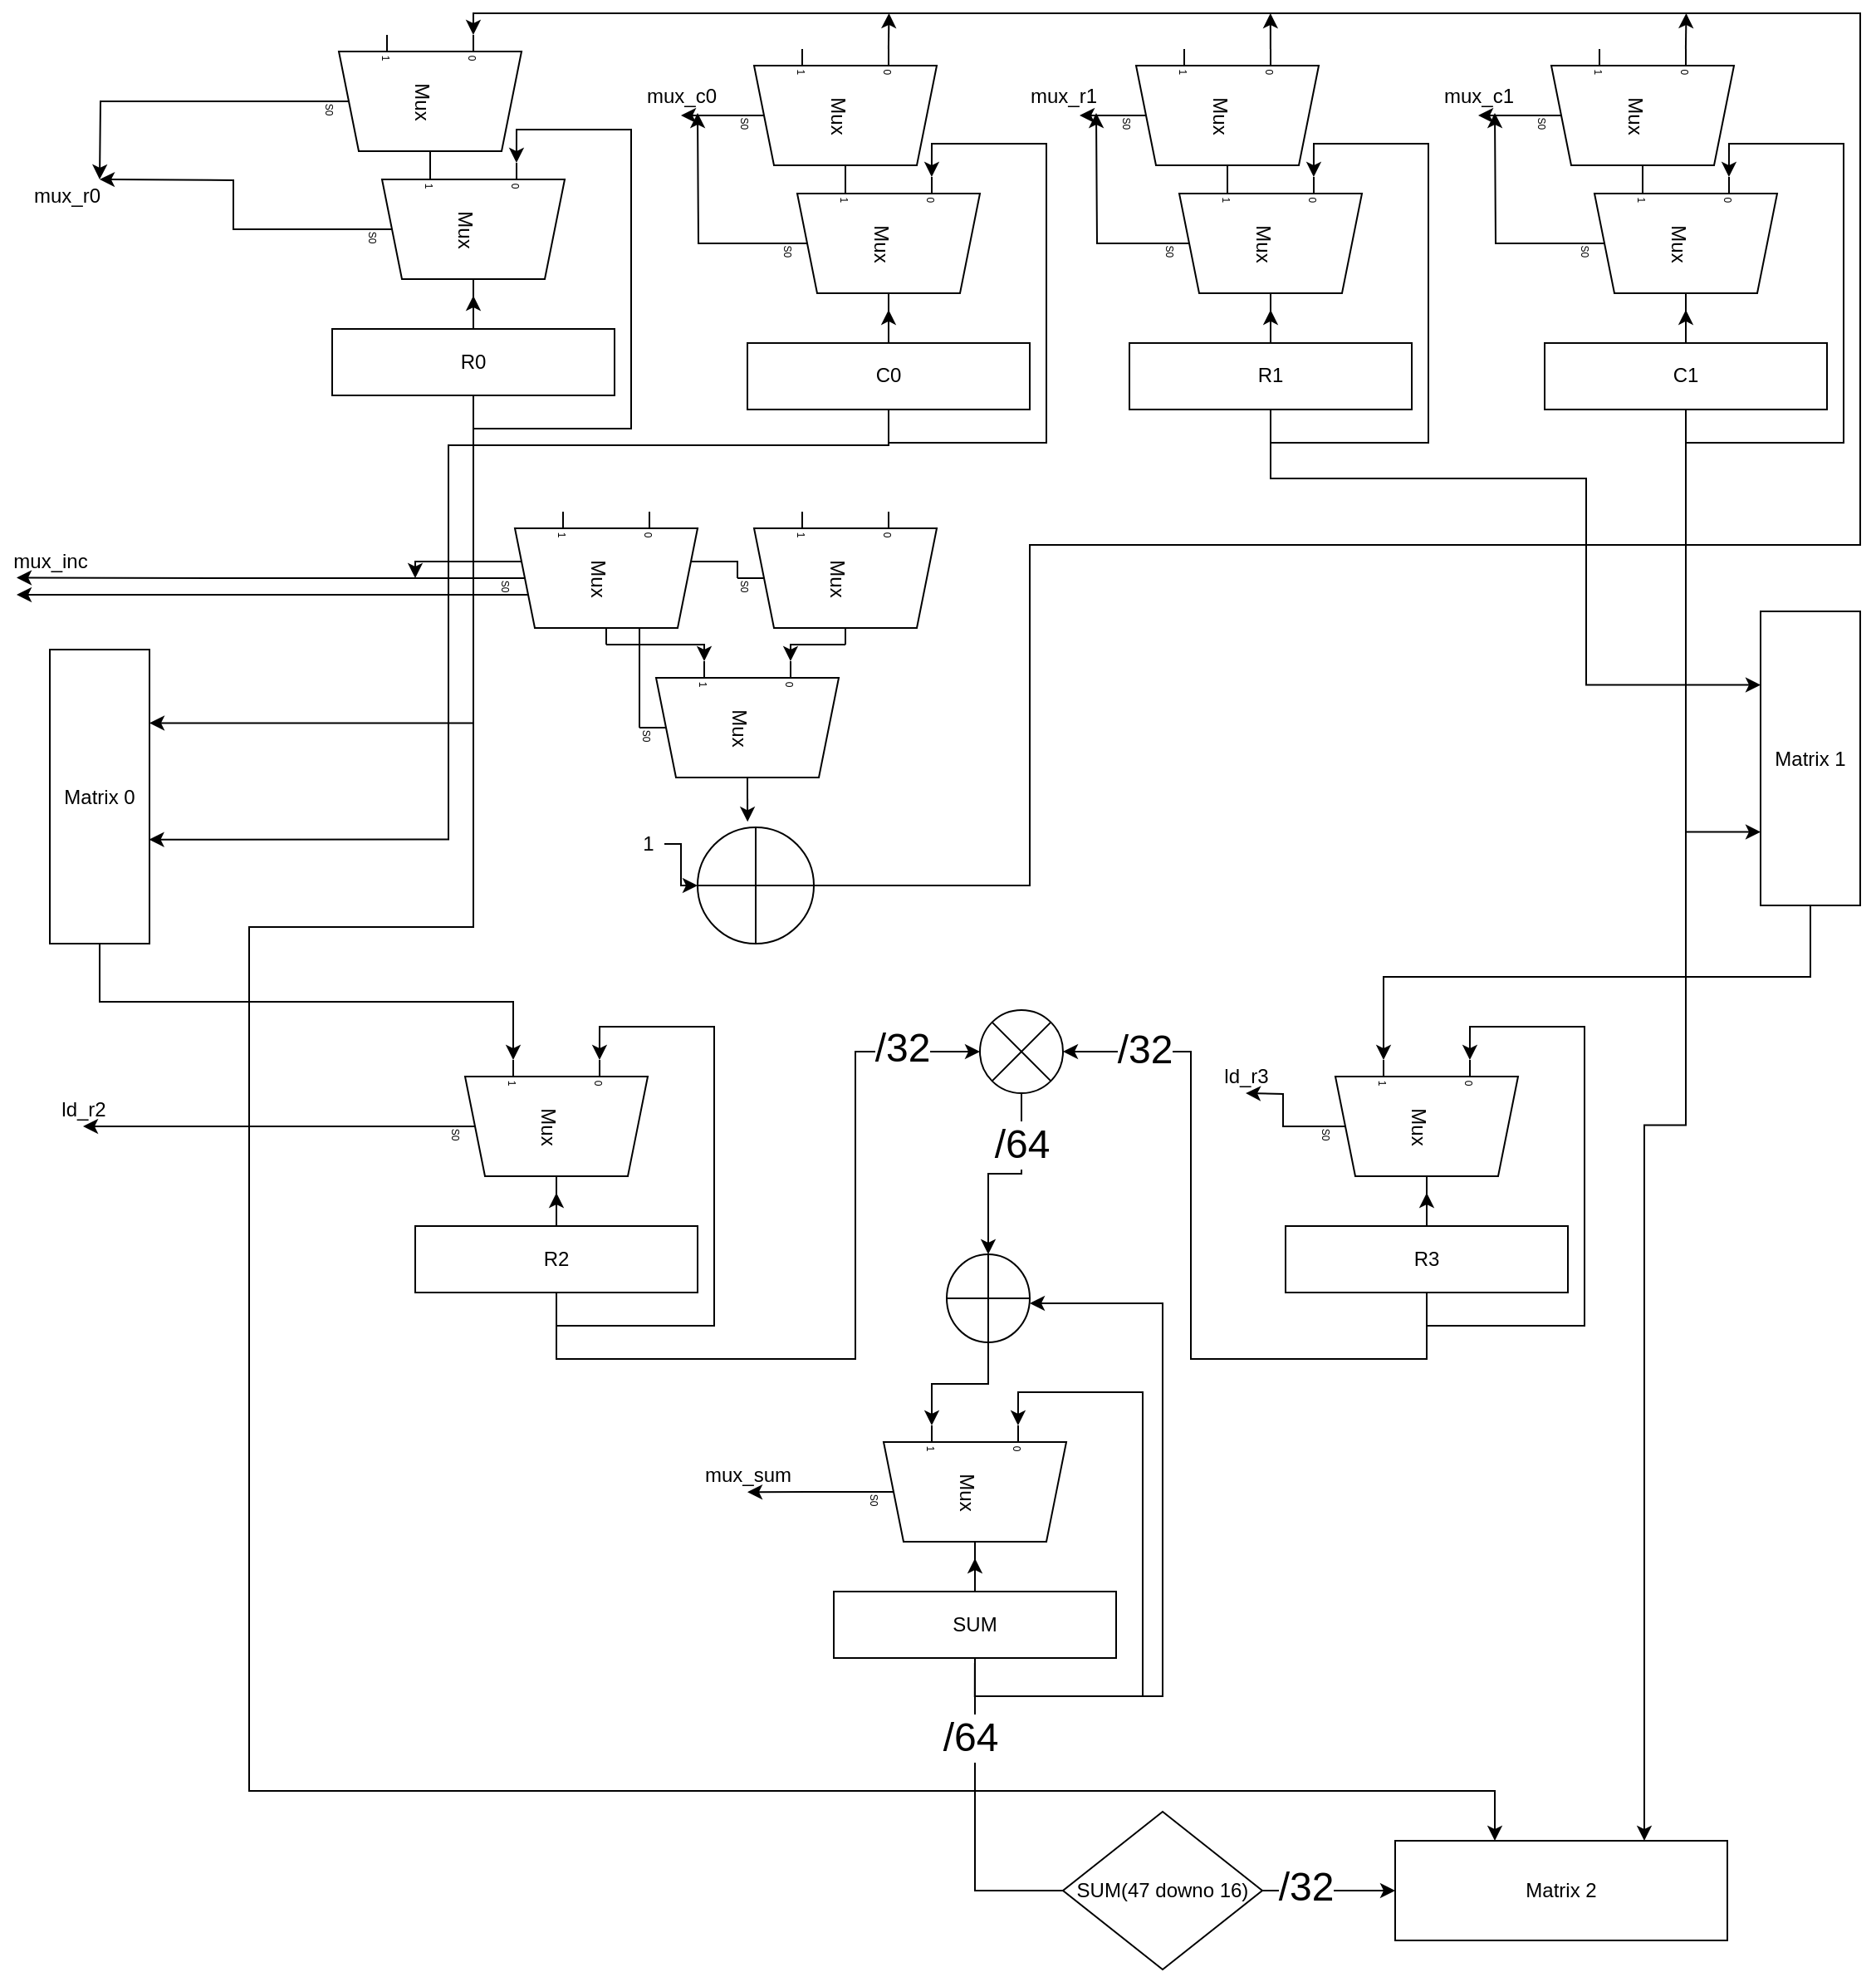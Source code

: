 <mxfile version="14.0.3" type="device"><diagram id="bier0dJQ8HMfBqhMeOsK" name="Page-1"><mxGraphModel dx="1745" dy="1095" grid="1" gridSize="10" guides="1" tooltips="1" connect="1" arrows="1" fold="1" page="1" pageScale="1" pageWidth="583" pageHeight="827" math="0" shadow="0"><root><mxCell id="0"/><mxCell id="1" parent="0"/><mxCell id="w5wVbVjlfQ4H_BnEVeeJ-58" style="edgeStyle=orthogonalEdgeStyle;rounded=0;orthogonalLoop=1;jettySize=auto;html=1;entryX=0.996;entryY=0.646;entryDx=0;entryDy=0;entryPerimeter=0;" edge="1" parent="1" source="w5wVbVjlfQ4H_BnEVeeJ-13" target="w5wVbVjlfQ4H_BnEVeeJ-55"><mxGeometry relative="1" as="geometry"><Array as="points"><mxPoint x="535" y="270"/><mxPoint x="270" y="270"/><mxPoint x="270" y="507"/></Array></mxGeometry></mxCell><mxCell id="w5wVbVjlfQ4H_BnEVeeJ-7" value="" style="edgeStyle=orthogonalEdgeStyle;rounded=0;orthogonalLoop=1;jettySize=auto;html=1;entryX=1;entryY=0.5;entryDx=0;entryDy=-5;entryPerimeter=0;" edge="1" parent="1" source="w5wVbVjlfQ4H_BnEVeeJ-1" target="w5wVbVjlfQ4H_BnEVeeJ-5"><mxGeometry relative="1" as="geometry"/></mxCell><mxCell id="w5wVbVjlfQ4H_BnEVeeJ-9" style="edgeStyle=orthogonalEdgeStyle;rounded=0;orthogonalLoop=1;jettySize=auto;html=1;entryX=0;entryY=0.217;entryDx=0;entryDy=3;entryPerimeter=0;" edge="1" parent="1" source="w5wVbVjlfQ4H_BnEVeeJ-1" target="w5wVbVjlfQ4H_BnEVeeJ-5"><mxGeometry relative="1" as="geometry"><Array as="points"><mxPoint x="285" y="260"/><mxPoint x="380" y="260"/><mxPoint x="380" y="80"/><mxPoint x="311" y="80"/></Array></mxGeometry></mxCell><mxCell id="w5wVbVjlfQ4H_BnEVeeJ-57" style="edgeStyle=orthogonalEdgeStyle;rounded=0;orthogonalLoop=1;jettySize=auto;html=1;entryX=1;entryY=0.25;entryDx=0;entryDy=0;" edge="1" parent="1" source="w5wVbVjlfQ4H_BnEVeeJ-1" target="w5wVbVjlfQ4H_BnEVeeJ-55"><mxGeometry relative="1" as="geometry"><Array as="points"><mxPoint x="285" y="437"/></Array></mxGeometry></mxCell><mxCell id="w5wVbVjlfQ4H_BnEVeeJ-79" style="edgeStyle=orthogonalEdgeStyle;rounded=0;orthogonalLoop=1;jettySize=auto;html=1;" edge="1" parent="1" source="w5wVbVjlfQ4H_BnEVeeJ-1" target="w5wVbVjlfQ4H_BnEVeeJ-78"><mxGeometry relative="1" as="geometry"><Array as="points"><mxPoint x="285" y="560"/><mxPoint x="150" y="560"/><mxPoint x="150" y="1080"/><mxPoint x="900" y="1080"/></Array></mxGeometry></mxCell><mxCell id="w5wVbVjlfQ4H_BnEVeeJ-1" value="R0" style="rounded=0;whiteSpace=wrap;html=1;" vertex="1" parent="1"><mxGeometry x="200" y="200" width="170" height="40" as="geometry"/></mxCell><mxCell id="w5wVbVjlfQ4H_BnEVeeJ-85" style="edgeStyle=orthogonalEdgeStyle;rounded=0;orthogonalLoop=1;jettySize=auto;html=1;exitX=0.375;exitY=1;exitDx=10;exitDy=0;exitPerimeter=0;" edge="1" parent="1" source="w5wVbVjlfQ4H_BnEVeeJ-5"><mxGeometry relative="1" as="geometry"><mxPoint x="60.0" y="110" as="targetPoint"/></mxGeometry></mxCell><mxCell id="w5wVbVjlfQ4H_BnEVeeJ-5" value="Mux" style="shadow=0;dashed=0;align=center;html=1;strokeWidth=1;shape=mxgraph.electrical.abstract.mux2;rotation=90;" vertex="1" parent="1"><mxGeometry x="240" y="80" width="80" height="120" as="geometry"/></mxCell><mxCell id="w5wVbVjlfQ4H_BnEVeeJ-86" style="edgeStyle=orthogonalEdgeStyle;rounded=0;orthogonalLoop=1;jettySize=auto;html=1;exitX=0.375;exitY=1;exitDx=10;exitDy=0;exitPerimeter=0;" edge="1" parent="1" source="w5wVbVjlfQ4H_BnEVeeJ-8"><mxGeometry relative="1" as="geometry"><mxPoint x="60.0" y="110" as="targetPoint"/></mxGeometry></mxCell><mxCell id="w5wVbVjlfQ4H_BnEVeeJ-8" value="Mux" style="shadow=0;dashed=0;align=center;html=1;strokeWidth=1;shape=mxgraph.electrical.abstract.mux2;rotation=90;" vertex="1" parent="1"><mxGeometry x="214" y="3" width="80" height="120" as="geometry"/></mxCell><mxCell id="w5wVbVjlfQ4H_BnEVeeJ-11" value="" style="edgeStyle=orthogonalEdgeStyle;rounded=0;orthogonalLoop=1;jettySize=auto;html=1;entryX=1;entryY=0.5;entryDx=0;entryDy=-5;entryPerimeter=0;" edge="1" parent="1" source="w5wVbVjlfQ4H_BnEVeeJ-13" target="w5wVbVjlfQ4H_BnEVeeJ-14"><mxGeometry relative="1" as="geometry"/></mxCell><mxCell id="w5wVbVjlfQ4H_BnEVeeJ-12" style="edgeStyle=orthogonalEdgeStyle;rounded=0;orthogonalLoop=1;jettySize=auto;html=1;entryX=0;entryY=0.217;entryDx=0;entryDy=3;entryPerimeter=0;" edge="1" parent="1" source="w5wVbVjlfQ4H_BnEVeeJ-13" target="w5wVbVjlfQ4H_BnEVeeJ-14"><mxGeometry relative="1" as="geometry"><Array as="points"><mxPoint x="535" y="268.48"/><mxPoint x="630" y="268.48"/><mxPoint x="630" y="88.48"/><mxPoint x="561" y="88.48"/></Array></mxGeometry></mxCell><mxCell id="w5wVbVjlfQ4H_BnEVeeJ-13" value="C0" style="rounded=0;whiteSpace=wrap;html=1;" vertex="1" parent="1"><mxGeometry x="450" y="208.48" width="170" height="40" as="geometry"/></mxCell><mxCell id="w5wVbVjlfQ4H_BnEVeeJ-88" style="edgeStyle=orthogonalEdgeStyle;rounded=0;orthogonalLoop=1;jettySize=auto;html=1;exitX=0.375;exitY=1;exitDx=10;exitDy=0;exitPerimeter=0;" edge="1" parent="1" source="w5wVbVjlfQ4H_BnEVeeJ-14"><mxGeometry relative="1" as="geometry"><mxPoint x="420" y="70" as="targetPoint"/></mxGeometry></mxCell><mxCell id="w5wVbVjlfQ4H_BnEVeeJ-14" value="Mux" style="shadow=0;dashed=0;align=center;html=1;strokeWidth=1;shape=mxgraph.electrical.abstract.mux2;rotation=90;" vertex="1" parent="1"><mxGeometry x="490" y="88.48" width="80" height="120" as="geometry"/></mxCell><mxCell id="w5wVbVjlfQ4H_BnEVeeJ-39" style="edgeStyle=orthogonalEdgeStyle;rounded=0;orthogonalLoop=1;jettySize=auto;html=1;exitX=0;exitY=0.217;exitDx=0;exitDy=3;exitPerimeter=0;" edge="1" parent="1" source="w5wVbVjlfQ4H_BnEVeeJ-15"><mxGeometry relative="1" as="geometry"><mxPoint x="535.241" y="10.0" as="targetPoint"/></mxGeometry></mxCell><mxCell id="w5wVbVjlfQ4H_BnEVeeJ-89" style="edgeStyle=orthogonalEdgeStyle;rounded=0;orthogonalLoop=1;jettySize=auto;html=1;" edge="1" parent="1" source="w5wVbVjlfQ4H_BnEVeeJ-15"><mxGeometry relative="1" as="geometry"><mxPoint x="410" y="71.48" as="targetPoint"/></mxGeometry></mxCell><mxCell id="w5wVbVjlfQ4H_BnEVeeJ-15" value="Mux" style="shadow=0;dashed=0;align=center;html=1;strokeWidth=1;shape=mxgraph.electrical.abstract.mux2;rotation=90;" vertex="1" parent="1"><mxGeometry x="464" y="11.48" width="80" height="120" as="geometry"/></mxCell><mxCell id="w5wVbVjlfQ4H_BnEVeeJ-16" value="" style="edgeStyle=orthogonalEdgeStyle;rounded=0;orthogonalLoop=1;jettySize=auto;html=1;entryX=1;entryY=0.5;entryDx=0;entryDy=-5;entryPerimeter=0;" edge="1" parent="1" source="w5wVbVjlfQ4H_BnEVeeJ-18" target="w5wVbVjlfQ4H_BnEVeeJ-19"><mxGeometry relative="1" as="geometry"/></mxCell><mxCell id="w5wVbVjlfQ4H_BnEVeeJ-17" style="edgeStyle=orthogonalEdgeStyle;rounded=0;orthogonalLoop=1;jettySize=auto;html=1;entryX=0;entryY=0.217;entryDx=0;entryDy=3;entryPerimeter=0;" edge="1" parent="1" source="w5wVbVjlfQ4H_BnEVeeJ-18" target="w5wVbVjlfQ4H_BnEVeeJ-19"><mxGeometry relative="1" as="geometry"><Array as="points"><mxPoint x="765" y="268.48"/><mxPoint x="860" y="268.48"/><mxPoint x="860" y="88.48"/><mxPoint x="791" y="88.48"/></Array></mxGeometry></mxCell><mxCell id="w5wVbVjlfQ4H_BnEVeeJ-60" style="edgeStyle=orthogonalEdgeStyle;rounded=0;orthogonalLoop=1;jettySize=auto;html=1;entryX=0;entryY=0.25;entryDx=0;entryDy=0;" edge="1" parent="1" source="w5wVbVjlfQ4H_BnEVeeJ-18" target="w5wVbVjlfQ4H_BnEVeeJ-56"><mxGeometry relative="1" as="geometry"><Array as="points"><mxPoint x="765" y="290"/><mxPoint x="955" y="290"/><mxPoint x="955" y="414"/></Array></mxGeometry></mxCell><mxCell id="w5wVbVjlfQ4H_BnEVeeJ-18" value="R1" style="rounded=0;whiteSpace=wrap;html=1;" vertex="1" parent="1"><mxGeometry x="680" y="208.48" width="170" height="40" as="geometry"/></mxCell><mxCell id="w5wVbVjlfQ4H_BnEVeeJ-91" style="edgeStyle=orthogonalEdgeStyle;rounded=0;orthogonalLoop=1;jettySize=auto;html=1;exitX=0.375;exitY=1;exitDx=10;exitDy=0;exitPerimeter=0;" edge="1" parent="1" source="w5wVbVjlfQ4H_BnEVeeJ-19"><mxGeometry relative="1" as="geometry"><mxPoint x="660" y="70" as="targetPoint"/></mxGeometry></mxCell><mxCell id="w5wVbVjlfQ4H_BnEVeeJ-19" value="Mux" style="shadow=0;dashed=0;align=center;html=1;strokeWidth=1;shape=mxgraph.electrical.abstract.mux2;rotation=90;" vertex="1" parent="1"><mxGeometry x="720" y="88.48" width="80" height="120" as="geometry"/></mxCell><mxCell id="w5wVbVjlfQ4H_BnEVeeJ-40" style="edgeStyle=orthogonalEdgeStyle;rounded=0;orthogonalLoop=1;jettySize=auto;html=1;exitX=0;exitY=0.217;exitDx=0;exitDy=3;exitPerimeter=0;" edge="1" parent="1" source="w5wVbVjlfQ4H_BnEVeeJ-20"><mxGeometry relative="1" as="geometry"><mxPoint x="764.897" y="10.0" as="targetPoint"/></mxGeometry></mxCell><mxCell id="w5wVbVjlfQ4H_BnEVeeJ-92" style="edgeStyle=orthogonalEdgeStyle;rounded=0;orthogonalLoop=1;jettySize=auto;html=1;" edge="1" parent="1" source="w5wVbVjlfQ4H_BnEVeeJ-20"><mxGeometry relative="1" as="geometry"><mxPoint x="650" y="71.48" as="targetPoint"/></mxGeometry></mxCell><mxCell id="w5wVbVjlfQ4H_BnEVeeJ-20" value="Mux" style="shadow=0;dashed=0;align=center;html=1;strokeWidth=1;shape=mxgraph.electrical.abstract.mux2;rotation=90;" vertex="1" parent="1"><mxGeometry x="694" y="11.48" width="80" height="120" as="geometry"/></mxCell><mxCell id="w5wVbVjlfQ4H_BnEVeeJ-21" value="" style="edgeStyle=orthogonalEdgeStyle;rounded=0;orthogonalLoop=1;jettySize=auto;html=1;entryX=1;entryY=0.5;entryDx=0;entryDy=-5;entryPerimeter=0;" edge="1" parent="1" source="w5wVbVjlfQ4H_BnEVeeJ-23" target="w5wVbVjlfQ4H_BnEVeeJ-24"><mxGeometry relative="1" as="geometry"/></mxCell><mxCell id="w5wVbVjlfQ4H_BnEVeeJ-22" style="edgeStyle=orthogonalEdgeStyle;rounded=0;orthogonalLoop=1;jettySize=auto;html=1;entryX=0;entryY=0.217;entryDx=0;entryDy=3;entryPerimeter=0;" edge="1" parent="1" source="w5wVbVjlfQ4H_BnEVeeJ-23" target="w5wVbVjlfQ4H_BnEVeeJ-24"><mxGeometry relative="1" as="geometry"><Array as="points"><mxPoint x="1015" y="268.48"/><mxPoint x="1110" y="268.48"/><mxPoint x="1110" y="88.48"/><mxPoint x="1041" y="88.48"/></Array></mxGeometry></mxCell><mxCell id="w5wVbVjlfQ4H_BnEVeeJ-61" style="edgeStyle=orthogonalEdgeStyle;rounded=0;orthogonalLoop=1;jettySize=auto;html=1;entryX=0;entryY=0.75;entryDx=0;entryDy=0;" edge="1" parent="1" source="w5wVbVjlfQ4H_BnEVeeJ-23" target="w5wVbVjlfQ4H_BnEVeeJ-56"><mxGeometry relative="1" as="geometry"/></mxCell><mxCell id="w5wVbVjlfQ4H_BnEVeeJ-80" style="edgeStyle=orthogonalEdgeStyle;rounded=0;orthogonalLoop=1;jettySize=auto;html=1;entryX=0.75;entryY=0;entryDx=0;entryDy=0;" edge="1" parent="1" source="w5wVbVjlfQ4H_BnEVeeJ-23" target="w5wVbVjlfQ4H_BnEVeeJ-78"><mxGeometry relative="1" as="geometry"/></mxCell><mxCell id="w5wVbVjlfQ4H_BnEVeeJ-23" value="C1" style="rounded=0;whiteSpace=wrap;html=1;" vertex="1" parent="1"><mxGeometry x="930" y="208.48" width="170" height="40" as="geometry"/></mxCell><mxCell id="w5wVbVjlfQ4H_BnEVeeJ-94" style="edgeStyle=orthogonalEdgeStyle;rounded=0;orthogonalLoop=1;jettySize=auto;html=1;" edge="1" parent="1" source="w5wVbVjlfQ4H_BnEVeeJ-24"><mxGeometry relative="1" as="geometry"><mxPoint x="900" y="70" as="targetPoint"/></mxGeometry></mxCell><mxCell id="w5wVbVjlfQ4H_BnEVeeJ-24" value="Mux" style="shadow=0;dashed=0;align=center;html=1;strokeWidth=1;shape=mxgraph.electrical.abstract.mux2;rotation=90;" vertex="1" parent="1"><mxGeometry x="970" y="88.48" width="80" height="120" as="geometry"/></mxCell><mxCell id="w5wVbVjlfQ4H_BnEVeeJ-41" style="edgeStyle=orthogonalEdgeStyle;rounded=0;orthogonalLoop=1;jettySize=auto;html=1;exitX=0;exitY=0.217;exitDx=0;exitDy=3;exitPerimeter=0;" edge="1" parent="1" source="w5wVbVjlfQ4H_BnEVeeJ-25"><mxGeometry relative="1" as="geometry"><mxPoint x="1015.241" y="10.0" as="targetPoint"/></mxGeometry></mxCell><mxCell id="w5wVbVjlfQ4H_BnEVeeJ-95" style="edgeStyle=orthogonalEdgeStyle;rounded=0;orthogonalLoop=1;jettySize=auto;html=1;" edge="1" parent="1" source="w5wVbVjlfQ4H_BnEVeeJ-25"><mxGeometry relative="1" as="geometry"><mxPoint x="890" y="71.48" as="targetPoint"/></mxGeometry></mxCell><mxCell id="w5wVbVjlfQ4H_BnEVeeJ-25" value="Mux" style="shadow=0;dashed=0;align=center;html=1;strokeWidth=1;shape=mxgraph.electrical.abstract.mux2;rotation=90;" vertex="1" parent="1"><mxGeometry x="944" y="11.48" width="80" height="120" as="geometry"/></mxCell><mxCell id="w5wVbVjlfQ4H_BnEVeeJ-38" style="edgeStyle=orthogonalEdgeStyle;rounded=0;orthogonalLoop=1;jettySize=auto;html=1;entryX=0;entryY=0.217;entryDx=0;entryDy=3;entryPerimeter=0;" edge="1" parent="1" source="w5wVbVjlfQ4H_BnEVeeJ-26" target="w5wVbVjlfQ4H_BnEVeeJ-8"><mxGeometry relative="1" as="geometry"><mxPoint x="280" y="10" as="targetPoint"/><Array as="points"><mxPoint x="620" y="535"/><mxPoint x="620" y="330"/><mxPoint x="1120" y="330"/><mxPoint x="1120" y="10"/><mxPoint x="285" y="10"/></Array></mxGeometry></mxCell><mxCell id="w5wVbVjlfQ4H_BnEVeeJ-26" value="" style="verticalLabelPosition=bottom;verticalAlign=top;html=1;shape=mxgraph.flowchart.summing_function;" vertex="1" parent="1"><mxGeometry x="420" y="500" width="70" height="70" as="geometry"/></mxCell><mxCell id="w5wVbVjlfQ4H_BnEVeeJ-32" style="edgeStyle=orthogonalEdgeStyle;rounded=0;orthogonalLoop=1;jettySize=auto;html=1;exitX=1;exitY=0.5;exitDx=0;exitDy=-5;exitPerimeter=0;entryX=0.43;entryY=-0.048;entryDx=0;entryDy=0;entryPerimeter=0;" edge="1" parent="1" source="w5wVbVjlfQ4H_BnEVeeJ-27" target="w5wVbVjlfQ4H_BnEVeeJ-26"><mxGeometry relative="1" as="geometry"/></mxCell><mxCell id="w5wVbVjlfQ4H_BnEVeeJ-45" style="edgeStyle=orthogonalEdgeStyle;rounded=0;orthogonalLoop=1;jettySize=auto;html=1;exitX=0.375;exitY=1;exitDx=10;exitDy=0;exitPerimeter=0;" edge="1" parent="1" source="w5wVbVjlfQ4H_BnEVeeJ-27"><mxGeometry relative="1" as="geometry"><mxPoint x="10" y="360" as="targetPoint"/><Array as="points"><mxPoint x="385" y="360"/></Array></mxGeometry></mxCell><mxCell id="w5wVbVjlfQ4H_BnEVeeJ-27" value="Mux" style="shadow=0;dashed=0;align=center;html=1;strokeWidth=1;shape=mxgraph.electrical.abstract.mux2;rotation=90;" vertex="1" parent="1"><mxGeometry x="405" y="380" width="80" height="120" as="geometry"/></mxCell><mxCell id="w5wVbVjlfQ4H_BnEVeeJ-30" style="edgeStyle=orthogonalEdgeStyle;rounded=0;orthogonalLoop=1;jettySize=auto;html=1;entryX=0;entryY=0.65;entryDx=0;entryDy=3;entryPerimeter=0;exitX=1;exitY=0.5;exitDx=0;exitDy=-5;exitPerimeter=0;" edge="1" parent="1" source="w5wVbVjlfQ4H_BnEVeeJ-28" target="w5wVbVjlfQ4H_BnEVeeJ-27"><mxGeometry relative="1" as="geometry"><Array as="points"><mxPoint x="424" y="390"/></Array></mxGeometry></mxCell><mxCell id="w5wVbVjlfQ4H_BnEVeeJ-42" style="edgeStyle=orthogonalEdgeStyle;rounded=0;orthogonalLoop=1;jettySize=auto;html=1;exitX=0.375;exitY=1;exitDx=10;exitDy=0;exitPerimeter=0;" edge="1" parent="1" source="w5wVbVjlfQ4H_BnEVeeJ-28"><mxGeometry relative="1" as="geometry"><mxPoint x="10.0" y="349.759" as="targetPoint"/></mxGeometry></mxCell><mxCell id="w5wVbVjlfQ4H_BnEVeeJ-31" style="edgeStyle=orthogonalEdgeStyle;rounded=0;orthogonalLoop=1;jettySize=auto;html=1;exitX=1;exitY=0.5;exitDx=0;exitDy=-5;exitPerimeter=0;entryX=0;entryY=0.217;entryDx=0;entryDy=3;entryPerimeter=0;" edge="1" parent="1" source="w5wVbVjlfQ4H_BnEVeeJ-29" target="w5wVbVjlfQ4H_BnEVeeJ-27"><mxGeometry relative="1" as="geometry"/></mxCell><mxCell id="w5wVbVjlfQ4H_BnEVeeJ-44" style="edgeStyle=orthogonalEdgeStyle;rounded=0;orthogonalLoop=1;jettySize=auto;html=1;exitX=0.375;exitY=1;exitDx=10;exitDy=0;exitPerimeter=0;" edge="1" parent="1" source="w5wVbVjlfQ4H_BnEVeeJ-29"><mxGeometry relative="1" as="geometry"><mxPoint x="250" y="350" as="targetPoint"/><Array as="points"><mxPoint x="444" y="340"/></Array></mxGeometry></mxCell><mxCell id="w5wVbVjlfQ4H_BnEVeeJ-29" value="Mux" style="shadow=0;dashed=0;align=center;html=1;strokeWidth=1;shape=mxgraph.electrical.abstract.mux2;rotation=90;" vertex="1" parent="1"><mxGeometry x="464" y="290" width="80" height="120" as="geometry"/></mxCell><mxCell id="w5wVbVjlfQ4H_BnEVeeJ-37" style="edgeStyle=orthogonalEdgeStyle;rounded=0;orthogonalLoop=1;jettySize=auto;html=1;entryX=0;entryY=0.5;entryDx=0;entryDy=0;entryPerimeter=0;" edge="1" parent="1" source="w5wVbVjlfQ4H_BnEVeeJ-34" target="w5wVbVjlfQ4H_BnEVeeJ-26"><mxGeometry relative="1" as="geometry"><Array as="points"><mxPoint x="410" y="510"/><mxPoint x="410" y="535"/></Array></mxGeometry></mxCell><mxCell id="w5wVbVjlfQ4H_BnEVeeJ-34" value="1" style="text;html=1;align=center;verticalAlign=middle;resizable=0;points=[];autosize=1;" vertex="1" parent="1"><mxGeometry x="380" y="500" width="20" height="20" as="geometry"/></mxCell><mxCell id="w5wVbVjlfQ4H_BnEVeeJ-28" value="Mux" style="shadow=0;dashed=0;align=center;html=1;strokeWidth=1;shape=mxgraph.electrical.abstract.mux2;rotation=90;" vertex="1" parent="1"><mxGeometry x="320" y="290" width="80" height="120" as="geometry"/></mxCell><mxCell id="w5wVbVjlfQ4H_BnEVeeJ-47" value="" style="edgeStyle=orthogonalEdgeStyle;rounded=0;orthogonalLoop=1;jettySize=auto;html=1;entryX=1;entryY=0.5;entryDx=0;entryDy=-5;entryPerimeter=0;" edge="1" parent="1" source="w5wVbVjlfQ4H_BnEVeeJ-49" target="w5wVbVjlfQ4H_BnEVeeJ-50"><mxGeometry relative="1" as="geometry"/></mxCell><mxCell id="w5wVbVjlfQ4H_BnEVeeJ-48" style="edgeStyle=orthogonalEdgeStyle;rounded=0;orthogonalLoop=1;jettySize=auto;html=1;entryX=0;entryY=0.217;entryDx=0;entryDy=3;entryPerimeter=0;" edge="1" parent="1" source="w5wVbVjlfQ4H_BnEVeeJ-49" target="w5wVbVjlfQ4H_BnEVeeJ-50"><mxGeometry relative="1" as="geometry"><Array as="points"><mxPoint x="335" y="800"/><mxPoint x="430" y="800"/><mxPoint x="430" y="620"/><mxPoint x="361" y="620"/></Array></mxGeometry></mxCell><mxCell id="w5wVbVjlfQ4H_BnEVeeJ-64" style="edgeStyle=orthogonalEdgeStyle;rounded=0;orthogonalLoop=1;jettySize=auto;html=1;entryX=0;entryY=0.5;entryDx=0;entryDy=0;entryPerimeter=0;" edge="1" parent="1" source="w5wVbVjlfQ4H_BnEVeeJ-49" target="w5wVbVjlfQ4H_BnEVeeJ-63"><mxGeometry relative="1" as="geometry"><Array as="points"><mxPoint x="335" y="820"/><mxPoint x="515" y="820"/><mxPoint x="515" y="635"/></Array></mxGeometry></mxCell><mxCell id="w5wVbVjlfQ4H_BnEVeeJ-67" value="&lt;font style=&quot;font-size: 24px&quot;&gt;/32&lt;/font&gt;" style="edgeLabel;html=1;align=center;verticalAlign=middle;resizable=0;points=[];" vertex="1" connectable="0" parent="w5wVbVjlfQ4H_BnEVeeJ-64"><mxGeometry x="0.804" y="2" relative="1" as="geometry"><mxPoint as="offset"/></mxGeometry></mxCell><mxCell id="w5wVbVjlfQ4H_BnEVeeJ-49" value="R2" style="rounded=0;whiteSpace=wrap;html=1;" vertex="1" parent="1"><mxGeometry x="250" y="740" width="170" height="40" as="geometry"/></mxCell><mxCell id="w5wVbVjlfQ4H_BnEVeeJ-98" style="edgeStyle=orthogonalEdgeStyle;rounded=0;orthogonalLoop=1;jettySize=auto;html=1;" edge="1" parent="1" source="w5wVbVjlfQ4H_BnEVeeJ-50"><mxGeometry relative="1" as="geometry"><mxPoint x="50" y="680" as="targetPoint"/></mxGeometry></mxCell><mxCell id="w5wVbVjlfQ4H_BnEVeeJ-50" value="Mux" style="shadow=0;dashed=0;align=center;html=1;strokeWidth=1;shape=mxgraph.electrical.abstract.mux2;rotation=90;" vertex="1" parent="1"><mxGeometry x="290" y="620" width="80" height="120" as="geometry"/></mxCell><mxCell id="w5wVbVjlfQ4H_BnEVeeJ-51" value="" style="edgeStyle=orthogonalEdgeStyle;rounded=0;orthogonalLoop=1;jettySize=auto;html=1;entryX=1;entryY=0.5;entryDx=0;entryDy=-5;entryPerimeter=0;" edge="1" parent="1" source="w5wVbVjlfQ4H_BnEVeeJ-53" target="w5wVbVjlfQ4H_BnEVeeJ-54"><mxGeometry relative="1" as="geometry"/></mxCell><mxCell id="w5wVbVjlfQ4H_BnEVeeJ-52" style="edgeStyle=orthogonalEdgeStyle;rounded=0;orthogonalLoop=1;jettySize=auto;html=1;entryX=0;entryY=0.217;entryDx=0;entryDy=3;entryPerimeter=0;" edge="1" parent="1" source="w5wVbVjlfQ4H_BnEVeeJ-53" target="w5wVbVjlfQ4H_BnEVeeJ-54"><mxGeometry relative="1" as="geometry"><Array as="points"><mxPoint x="859" y="800"/><mxPoint x="954" y="800"/><mxPoint x="954" y="620"/><mxPoint x="885" y="620"/></Array></mxGeometry></mxCell><mxCell id="w5wVbVjlfQ4H_BnEVeeJ-65" style="edgeStyle=orthogonalEdgeStyle;rounded=0;orthogonalLoop=1;jettySize=auto;html=1;entryX=1;entryY=0.5;entryDx=0;entryDy=0;entryPerimeter=0;" edge="1" parent="1" source="w5wVbVjlfQ4H_BnEVeeJ-53" target="w5wVbVjlfQ4H_BnEVeeJ-63"><mxGeometry relative="1" as="geometry"><Array as="points"><mxPoint x="859" y="820"/><mxPoint x="717" y="820"/><mxPoint x="717" y="635"/></Array></mxGeometry></mxCell><mxCell id="w5wVbVjlfQ4H_BnEVeeJ-66" value="&lt;font style=&quot;font-size: 24px&quot;&gt;/32&lt;/font&gt;" style="edgeLabel;html=1;align=center;verticalAlign=middle;resizable=0;points=[];" vertex="1" connectable="0" parent="w5wVbVjlfQ4H_BnEVeeJ-65"><mxGeometry x="0.78" y="-1" relative="1" as="geometry"><mxPoint as="offset"/></mxGeometry></mxCell><mxCell id="w5wVbVjlfQ4H_BnEVeeJ-53" value="R3" style="rounded=0;whiteSpace=wrap;html=1;" vertex="1" parent="1"><mxGeometry x="774" y="740" width="170" height="40" as="geometry"/></mxCell><mxCell id="w5wVbVjlfQ4H_BnEVeeJ-100" style="edgeStyle=orthogonalEdgeStyle;rounded=0;orthogonalLoop=1;jettySize=auto;html=1;exitX=0.375;exitY=1;exitDx=10;exitDy=0;exitPerimeter=0;" edge="1" parent="1" source="w5wVbVjlfQ4H_BnEVeeJ-54"><mxGeometry relative="1" as="geometry"><mxPoint x="750" y="660" as="targetPoint"/></mxGeometry></mxCell><mxCell id="w5wVbVjlfQ4H_BnEVeeJ-54" value="Mux" style="shadow=0;dashed=0;align=center;html=1;strokeWidth=1;shape=mxgraph.electrical.abstract.mux2;rotation=90;" vertex="1" parent="1"><mxGeometry x="814" y="620" width="80" height="120" as="geometry"/></mxCell><mxCell id="w5wVbVjlfQ4H_BnEVeeJ-59" style="edgeStyle=orthogonalEdgeStyle;rounded=0;orthogonalLoop=1;jettySize=auto;html=1;exitX=0.5;exitY=1;exitDx=0;exitDy=0;entryX=0;entryY=0.65;entryDx=0;entryDy=3;entryPerimeter=0;" edge="1" parent="1" source="w5wVbVjlfQ4H_BnEVeeJ-55" target="w5wVbVjlfQ4H_BnEVeeJ-50"><mxGeometry relative="1" as="geometry"/></mxCell><mxCell id="w5wVbVjlfQ4H_BnEVeeJ-55" value="Matrix 0" style="rounded=0;whiteSpace=wrap;html=1;" vertex="1" parent="1"><mxGeometry x="30" y="393" width="60" height="177" as="geometry"/></mxCell><mxCell id="w5wVbVjlfQ4H_BnEVeeJ-62" style="edgeStyle=orthogonalEdgeStyle;rounded=0;orthogonalLoop=1;jettySize=auto;html=1;entryX=0;entryY=0.65;entryDx=0;entryDy=3;entryPerimeter=0;" edge="1" parent="1" source="w5wVbVjlfQ4H_BnEVeeJ-56" target="w5wVbVjlfQ4H_BnEVeeJ-54"><mxGeometry relative="1" as="geometry"><Array as="points"><mxPoint x="1090" y="590"/><mxPoint x="833" y="590"/></Array></mxGeometry></mxCell><mxCell id="w5wVbVjlfQ4H_BnEVeeJ-56" value="Matrix 1" style="rounded=0;whiteSpace=wrap;html=1;" vertex="1" parent="1"><mxGeometry x="1060" y="370" width="60" height="177" as="geometry"/></mxCell><mxCell id="w5wVbVjlfQ4H_BnEVeeJ-69" style="edgeStyle=orthogonalEdgeStyle;rounded=0;orthogonalLoop=1;jettySize=auto;html=1;entryX=0.5;entryY=0;entryDx=0;entryDy=0;entryPerimeter=0;" edge="1" parent="1" source="w5wVbVjlfQ4H_BnEVeeJ-63" target="w5wVbVjlfQ4H_BnEVeeJ-68"><mxGeometry relative="1" as="geometry"/></mxCell><mxCell id="w5wVbVjlfQ4H_BnEVeeJ-76" value="&lt;font style=&quot;font-size: 24px&quot;&gt;/64&lt;/font&gt;" style="edgeLabel;html=1;align=center;verticalAlign=middle;resizable=0;points=[];" vertex="1" connectable="0" parent="w5wVbVjlfQ4H_BnEVeeJ-69"><mxGeometry x="-0.474" relative="1" as="geometry"><mxPoint as="offset"/></mxGeometry></mxCell><mxCell id="w5wVbVjlfQ4H_BnEVeeJ-63" value="" style="verticalLabelPosition=bottom;shadow=0;dashed=0;align=center;html=1;verticalAlign=top;shape=mxgraph.electrical.abstract.multiplier;" vertex="1" parent="1"><mxGeometry x="590" y="610" width="50" height="50" as="geometry"/></mxCell><mxCell id="w5wVbVjlfQ4H_BnEVeeJ-74" style="edgeStyle=orthogonalEdgeStyle;rounded=0;orthogonalLoop=1;jettySize=auto;html=1;entryX=0;entryY=0.65;entryDx=0;entryDy=3;entryPerimeter=0;" edge="1" parent="1" source="w5wVbVjlfQ4H_BnEVeeJ-68" target="w5wVbVjlfQ4H_BnEVeeJ-72"><mxGeometry relative="1" as="geometry"/></mxCell><mxCell id="w5wVbVjlfQ4H_BnEVeeJ-68" value="" style="verticalLabelPosition=bottom;verticalAlign=top;html=1;shape=mxgraph.flowchart.summing_function;" vertex="1" parent="1"><mxGeometry x="570" y="757" width="50" height="53" as="geometry"/></mxCell><mxCell id="w5wVbVjlfQ4H_BnEVeeJ-70" value="" style="edgeStyle=orthogonalEdgeStyle;rounded=0;orthogonalLoop=1;jettySize=auto;html=1;entryX=1;entryY=0.5;entryDx=0;entryDy=-5;entryPerimeter=0;" edge="1" parent="1" source="w5wVbVjlfQ4H_BnEVeeJ-71" target="w5wVbVjlfQ4H_BnEVeeJ-72"><mxGeometry relative="1" as="geometry"/></mxCell><mxCell id="w5wVbVjlfQ4H_BnEVeeJ-73" style="edgeStyle=orthogonalEdgeStyle;rounded=0;orthogonalLoop=1;jettySize=auto;html=1;entryX=0;entryY=0.217;entryDx=0;entryDy=3;entryPerimeter=0;" edge="1" parent="1" source="w5wVbVjlfQ4H_BnEVeeJ-71" target="w5wVbVjlfQ4H_BnEVeeJ-72"><mxGeometry relative="1" as="geometry"><Array as="points"><mxPoint x="587" y="1023"/><mxPoint x="688" y="1023"/><mxPoint x="688" y="840"/><mxPoint x="613" y="840"/></Array></mxGeometry></mxCell><mxCell id="w5wVbVjlfQ4H_BnEVeeJ-75" style="edgeStyle=orthogonalEdgeStyle;rounded=0;orthogonalLoop=1;jettySize=auto;html=1;entryX=1;entryY=0.5;entryDx=0;entryDy=0;entryPerimeter=0;" edge="1" parent="1"><mxGeometry relative="1" as="geometry"><mxPoint x="586.941" y="1003" as="sourcePoint"/><mxPoint x="620" y="786.5" as="targetPoint"/><Array as="points"><mxPoint x="587" y="1023"/><mxPoint x="700" y="1023"/><mxPoint x="700" y="786"/></Array></mxGeometry></mxCell><mxCell id="w5wVbVjlfQ4H_BnEVeeJ-81" style="edgeStyle=orthogonalEdgeStyle;rounded=0;orthogonalLoop=1;jettySize=auto;html=1;entryX=0;entryY=0.5;entryDx=0;entryDy=0;" edge="1" parent="1" source="w5wVbVjlfQ4H_BnEVeeJ-71" target="w5wVbVjlfQ4H_BnEVeeJ-78"><mxGeometry relative="1" as="geometry"><Array as="points"><mxPoint x="587" y="1140"/></Array></mxGeometry></mxCell><mxCell id="w5wVbVjlfQ4H_BnEVeeJ-82" value="&lt;font style=&quot;font-size: 24px&quot;&gt;/64&lt;/font&gt;" style="edgeLabel;html=1;align=center;verticalAlign=middle;resizable=0;points=[];" vertex="1" connectable="0" parent="w5wVbVjlfQ4H_BnEVeeJ-81"><mxGeometry x="-0.755" y="-3" relative="1" as="geometry"><mxPoint as="offset"/></mxGeometry></mxCell><mxCell id="w5wVbVjlfQ4H_BnEVeeJ-84" value="&lt;font style=&quot;font-size: 24px&quot;&gt;/32&lt;/font&gt;" style="edgeLabel;html=1;align=center;verticalAlign=middle;resizable=0;points=[];" vertex="1" connectable="0" parent="w5wVbVjlfQ4H_BnEVeeJ-81"><mxGeometry x="0.725" y="2" relative="1" as="geometry"><mxPoint as="offset"/></mxGeometry></mxCell><mxCell id="w5wVbVjlfQ4H_BnEVeeJ-71" value="SUM" style="rounded=0;whiteSpace=wrap;html=1;" vertex="1" parent="1"><mxGeometry x="502" y="960" width="170" height="40" as="geometry"/></mxCell><mxCell id="w5wVbVjlfQ4H_BnEVeeJ-102" style="edgeStyle=orthogonalEdgeStyle;rounded=0;orthogonalLoop=1;jettySize=auto;html=1;exitX=0.375;exitY=1;exitDx=10;exitDy=0;exitPerimeter=0;" edge="1" parent="1" source="w5wVbVjlfQ4H_BnEVeeJ-72"><mxGeometry relative="1" as="geometry"><mxPoint x="450" y="900.103" as="targetPoint"/></mxGeometry></mxCell><mxCell id="w5wVbVjlfQ4H_BnEVeeJ-72" value="Mux" style="shadow=0;dashed=0;align=center;html=1;strokeWidth=1;shape=mxgraph.electrical.abstract.mux2;rotation=90;" vertex="1" parent="1"><mxGeometry x="542" y="840" width="80" height="120" as="geometry"/></mxCell><mxCell id="w5wVbVjlfQ4H_BnEVeeJ-78" value="Matrix 2" style="rounded=0;whiteSpace=wrap;html=1;" vertex="1" parent="1"><mxGeometry x="840" y="1110" width="200" height="60" as="geometry"/></mxCell><mxCell id="w5wVbVjlfQ4H_BnEVeeJ-83" value="SUM(47 downo 16)" style="rhombus;whiteSpace=wrap;html=1;" vertex="1" parent="1"><mxGeometry x="640" y="1092.5" width="120" height="95" as="geometry"/></mxCell><mxCell id="w5wVbVjlfQ4H_BnEVeeJ-87" value="mux_r0" style="text;html=1;align=center;verticalAlign=middle;resizable=0;points=[];autosize=1;" vertex="1" parent="1"><mxGeometry x="10" y="110" width="60" height="20" as="geometry"/></mxCell><mxCell id="w5wVbVjlfQ4H_BnEVeeJ-90" value="mux_c0" style="text;html=1;align=center;verticalAlign=middle;resizable=0;points=[];autosize=1;" vertex="1" parent="1"><mxGeometry x="380" y="50" width="60" height="20" as="geometry"/></mxCell><mxCell id="w5wVbVjlfQ4H_BnEVeeJ-93" value="mux_r1" style="text;html=1;align=center;verticalAlign=middle;resizable=0;points=[];autosize=1;" vertex="1" parent="1"><mxGeometry x="610" y="50" width="60" height="20" as="geometry"/></mxCell><mxCell id="w5wVbVjlfQ4H_BnEVeeJ-96" value="mux_c1" style="text;html=1;align=center;verticalAlign=middle;resizable=0;points=[];autosize=1;" vertex="1" parent="1"><mxGeometry x="860" y="50" width="60" height="20" as="geometry"/></mxCell><mxCell id="w5wVbVjlfQ4H_BnEVeeJ-97" value="mux_inc" style="text;html=1;align=center;verticalAlign=middle;resizable=0;points=[];autosize=1;" vertex="1" parent="1"><mxGeometry y="330" width="60" height="20" as="geometry"/></mxCell><mxCell id="w5wVbVjlfQ4H_BnEVeeJ-99" value="ld_r2" style="text;html=1;align=center;verticalAlign=middle;resizable=0;points=[];autosize=1;" vertex="1" parent="1"><mxGeometry x="30" y="660" width="40" height="20" as="geometry"/></mxCell><mxCell id="w5wVbVjlfQ4H_BnEVeeJ-101" value="ld_r3" style="text;html=1;align=center;verticalAlign=middle;resizable=0;points=[];autosize=1;" vertex="1" parent="1"><mxGeometry x="730" y="640" width="40" height="20" as="geometry"/></mxCell><mxCell id="w5wVbVjlfQ4H_BnEVeeJ-103" value="mux_sum" style="text;html=1;align=center;verticalAlign=middle;resizable=0;points=[];autosize=1;" vertex="1" parent="1"><mxGeometry x="415" y="880" width="70" height="20" as="geometry"/></mxCell></root></mxGraphModel></diagram></mxfile>